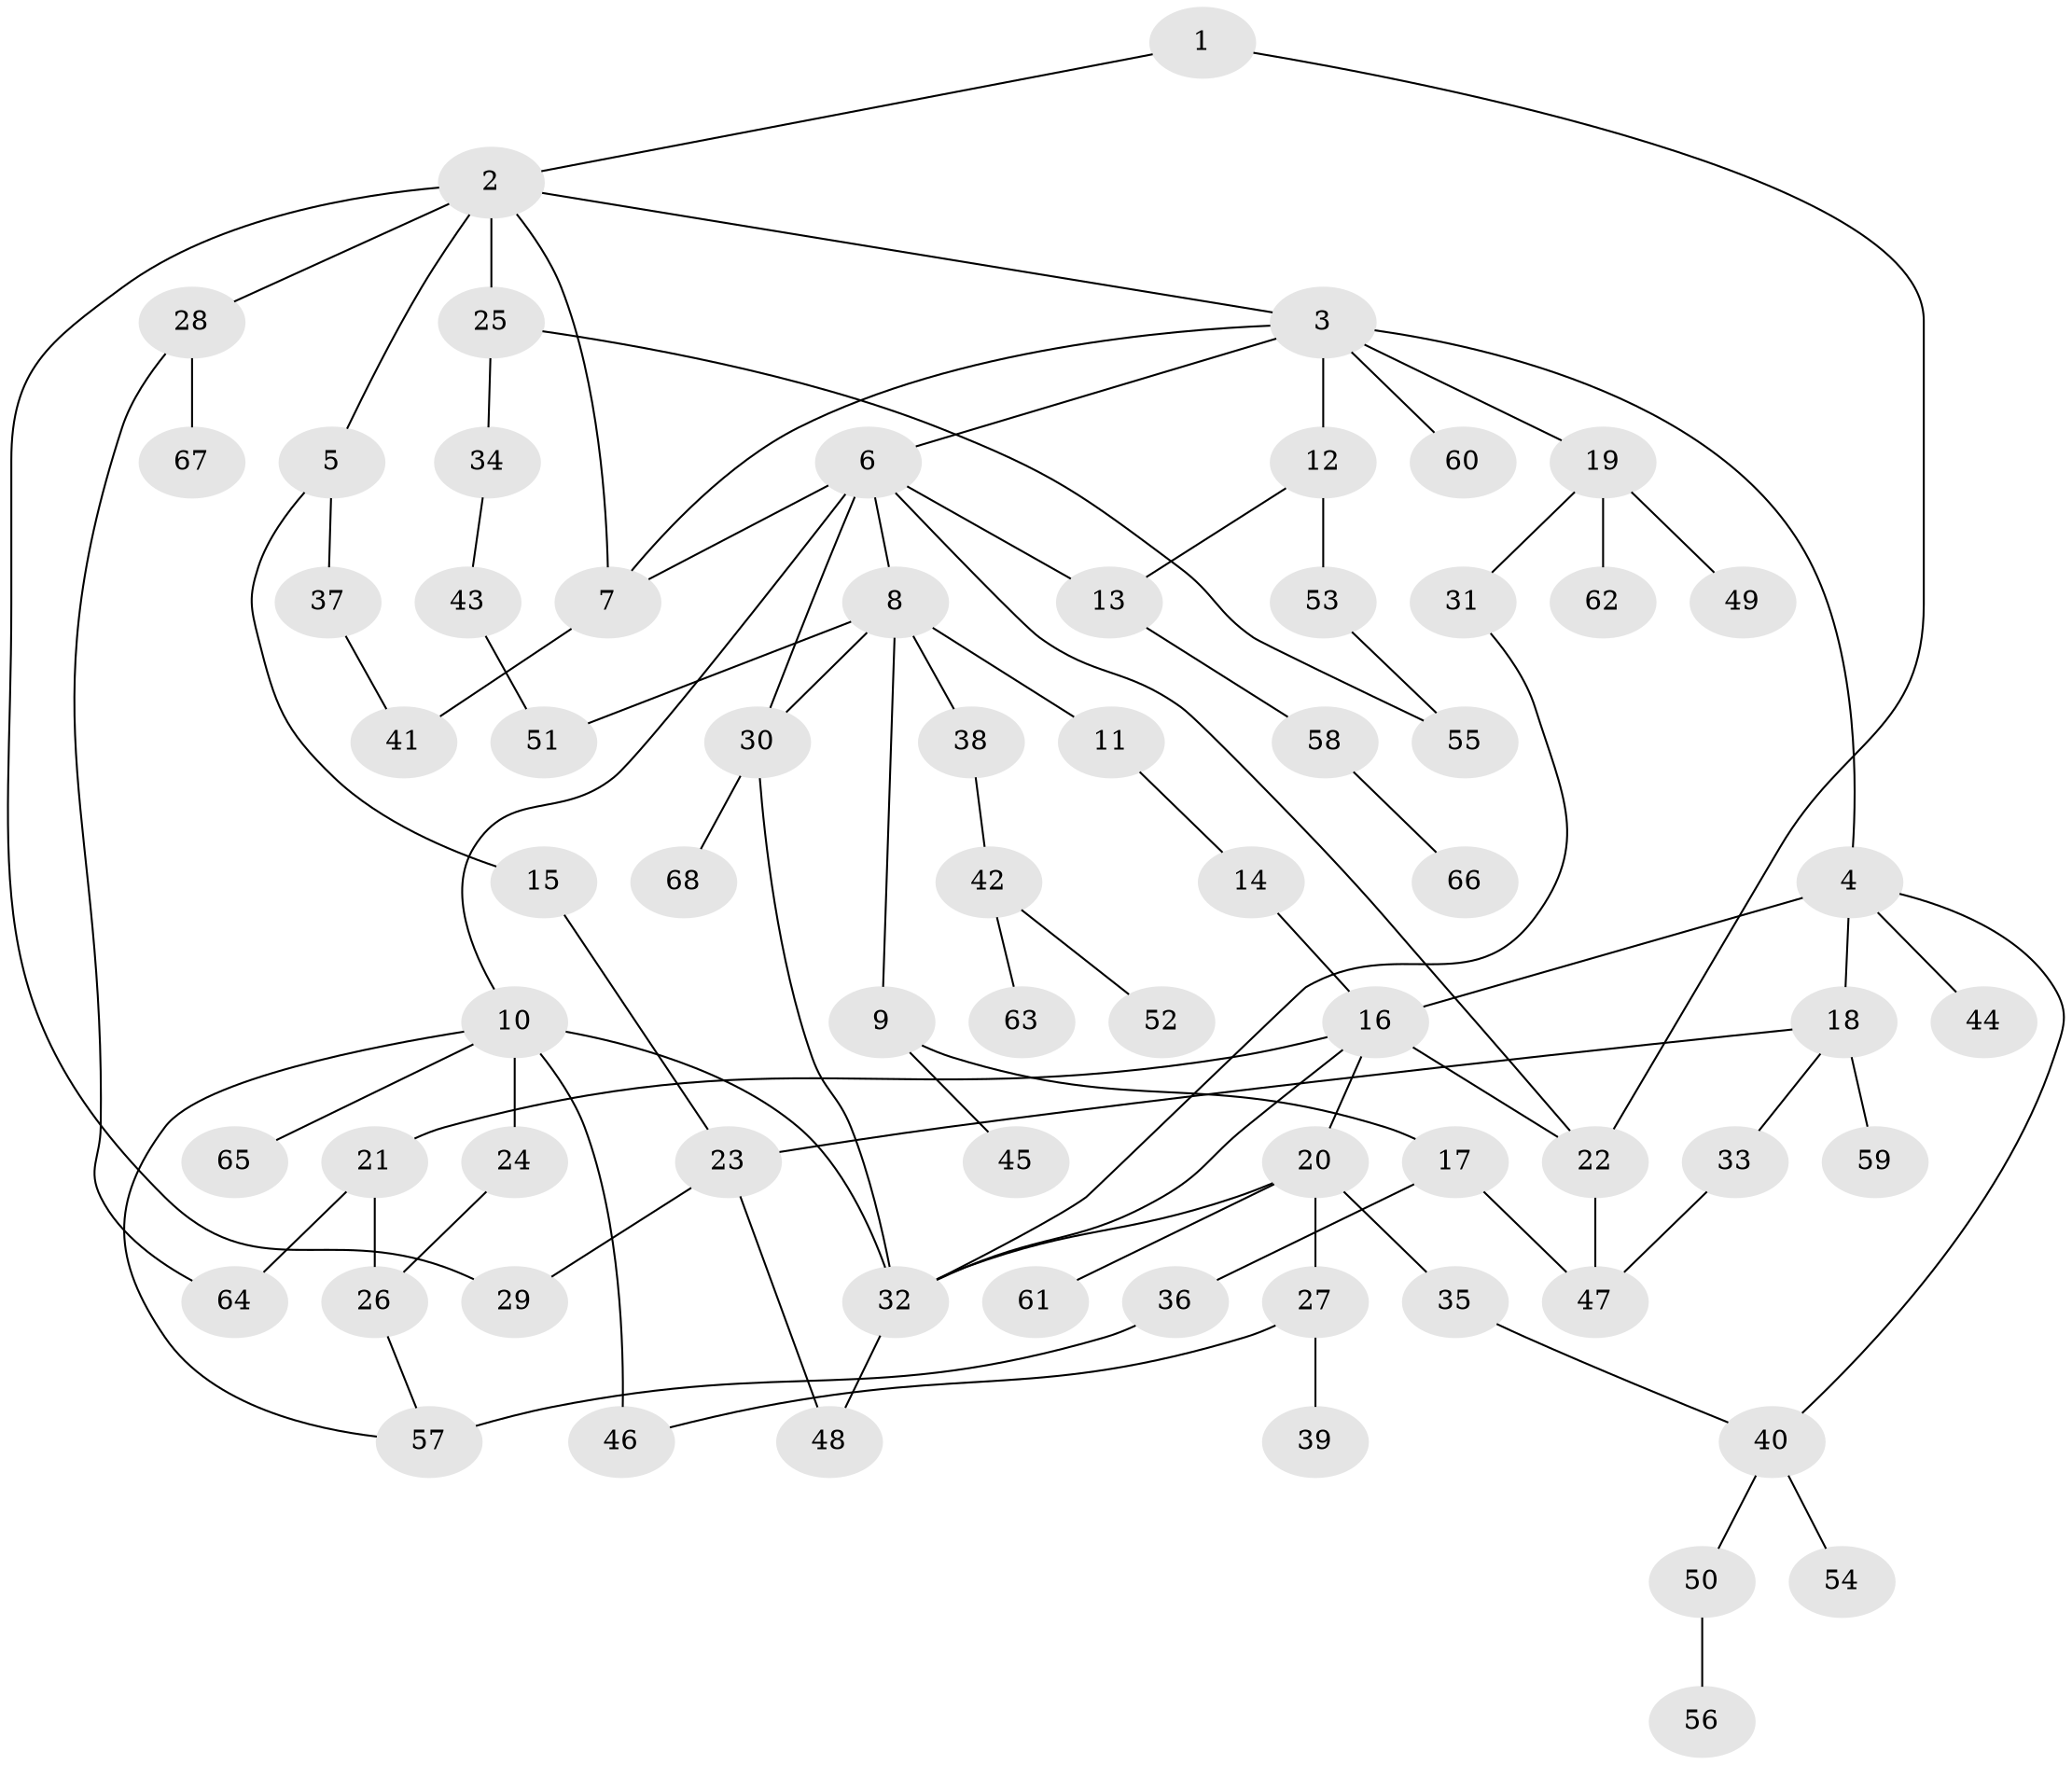 // original degree distribution, {3: 0.14285714285714285, 5: 0.08270676691729323, 8: 0.015037593984962405, 4: 0.11278195488721804, 1: 0.40601503759398494, 6: 0.022556390977443608, 2: 0.21804511278195488}
// Generated by graph-tools (version 1.1) at 2025/34/03/09/25 02:34:12]
// undirected, 68 vertices, 92 edges
graph export_dot {
graph [start="1"]
  node [color=gray90,style=filled];
  1;
  2;
  3;
  4;
  5;
  6;
  7;
  8;
  9;
  10;
  11;
  12;
  13;
  14;
  15;
  16;
  17;
  18;
  19;
  20;
  21;
  22;
  23;
  24;
  25;
  26;
  27;
  28;
  29;
  30;
  31;
  32;
  33;
  34;
  35;
  36;
  37;
  38;
  39;
  40;
  41;
  42;
  43;
  44;
  45;
  46;
  47;
  48;
  49;
  50;
  51;
  52;
  53;
  54;
  55;
  56;
  57;
  58;
  59;
  60;
  61;
  62;
  63;
  64;
  65;
  66;
  67;
  68;
  1 -- 2 [weight=1.0];
  1 -- 22 [weight=1.0];
  2 -- 3 [weight=1.0];
  2 -- 5 [weight=1.0];
  2 -- 7 [weight=1.0];
  2 -- 25 [weight=1.0];
  2 -- 28 [weight=1.0];
  2 -- 29 [weight=1.0];
  3 -- 4 [weight=1.0];
  3 -- 6 [weight=1.0];
  3 -- 7 [weight=1.0];
  3 -- 12 [weight=1.0];
  3 -- 19 [weight=1.0];
  3 -- 60 [weight=1.0];
  4 -- 16 [weight=1.0];
  4 -- 18 [weight=1.0];
  4 -- 40 [weight=1.0];
  4 -- 44 [weight=1.0];
  5 -- 15 [weight=1.0];
  5 -- 37 [weight=2.0];
  6 -- 7 [weight=2.0];
  6 -- 8 [weight=1.0];
  6 -- 10 [weight=1.0];
  6 -- 13 [weight=1.0];
  6 -- 22 [weight=1.0];
  6 -- 30 [weight=1.0];
  7 -- 41 [weight=2.0];
  8 -- 9 [weight=1.0];
  8 -- 11 [weight=2.0];
  8 -- 30 [weight=1.0];
  8 -- 38 [weight=1.0];
  8 -- 51 [weight=1.0];
  9 -- 17 [weight=1.0];
  9 -- 45 [weight=1.0];
  10 -- 24 [weight=1.0];
  10 -- 32 [weight=1.0];
  10 -- 46 [weight=2.0];
  10 -- 57 [weight=1.0];
  10 -- 65 [weight=1.0];
  11 -- 14 [weight=1.0];
  12 -- 13 [weight=1.0];
  12 -- 53 [weight=1.0];
  13 -- 58 [weight=1.0];
  14 -- 16 [weight=3.0];
  15 -- 23 [weight=1.0];
  16 -- 20 [weight=1.0];
  16 -- 21 [weight=1.0];
  16 -- 22 [weight=1.0];
  16 -- 32 [weight=1.0];
  17 -- 36 [weight=1.0];
  17 -- 47 [weight=1.0];
  18 -- 23 [weight=1.0];
  18 -- 33 [weight=1.0];
  18 -- 59 [weight=1.0];
  19 -- 31 [weight=2.0];
  19 -- 49 [weight=1.0];
  19 -- 62 [weight=1.0];
  20 -- 27 [weight=1.0];
  20 -- 32 [weight=1.0];
  20 -- 35 [weight=1.0];
  20 -- 61 [weight=1.0];
  21 -- 26 [weight=1.0];
  21 -- 64 [weight=2.0];
  22 -- 47 [weight=1.0];
  23 -- 29 [weight=1.0];
  23 -- 48 [weight=2.0];
  24 -- 26 [weight=1.0];
  25 -- 34 [weight=1.0];
  25 -- 55 [weight=1.0];
  26 -- 57 [weight=1.0];
  27 -- 39 [weight=2.0];
  27 -- 46 [weight=1.0];
  28 -- 64 [weight=1.0];
  28 -- 67 [weight=2.0];
  30 -- 32 [weight=1.0];
  30 -- 68 [weight=1.0];
  31 -- 32 [weight=1.0];
  32 -- 48 [weight=2.0];
  33 -- 47 [weight=1.0];
  34 -- 43 [weight=1.0];
  35 -- 40 [weight=1.0];
  36 -- 57 [weight=2.0];
  37 -- 41 [weight=1.0];
  38 -- 42 [weight=2.0];
  40 -- 50 [weight=1.0];
  40 -- 54 [weight=1.0];
  42 -- 52 [weight=1.0];
  42 -- 63 [weight=1.0];
  43 -- 51 [weight=1.0];
  50 -- 56 [weight=1.0];
  53 -- 55 [weight=1.0];
  58 -- 66 [weight=1.0];
}
